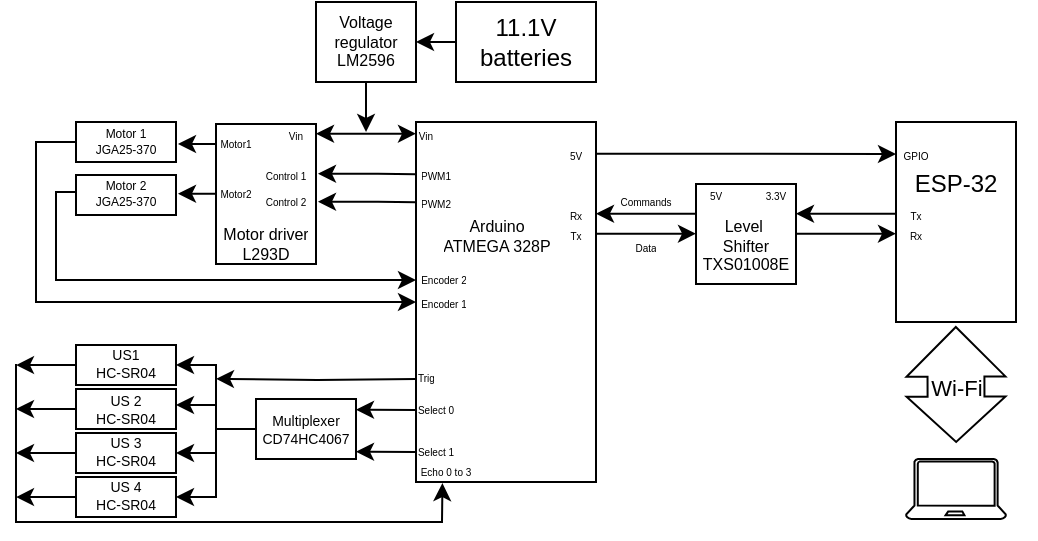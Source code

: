 <mxfile version="25.0.3">
  <diagram name="Page-1" id="ylDPdNrXPn1Qpc4dRx3r">
    <mxGraphModel dx="703" dy="401" grid="1" gridSize="10" guides="1" tooltips="1" connect="1" arrows="1" fold="1" page="1" pageScale="1" pageWidth="827" pageHeight="583" math="0" shadow="0">
      <root>
        <mxCell id="0" />
        <mxCell id="1" parent="0" />
        <mxCell id="RaDb09PuYdzInAXhq24M-2" value="" style="rounded=0;whiteSpace=wrap;html=1;labelBackgroundColor=none;" parent="1" vertex="1">
          <mxGeometry x="360" y="160" width="90" height="180" as="geometry" />
        </mxCell>
        <mxCell id="RaDb09PuYdzInAXhq24M-3" value="" style="whiteSpace=wrap;html=1;aspect=fixed;labelBackgroundColor=none;rounded=0;" parent="1" vertex="1">
          <mxGeometry x="500" y="191" width="50" height="50" as="geometry" />
        </mxCell>
        <mxCell id="RaDb09PuYdzInAXhq24M-4" value="" style="rounded=0;whiteSpace=wrap;html=1;labelBackgroundColor=none;" parent="1" vertex="1">
          <mxGeometry x="600" y="160" width="60" height="100" as="geometry" />
        </mxCell>
        <UserObject label="Rx" placeholders="1" name="Variable" id="RaDb09PuYdzInAXhq24M-6">
          <mxCell style="text;html=1;strokeColor=none;fillColor=none;align=center;verticalAlign=middle;whiteSpace=wrap;overflow=hidden;fontSize=5;labelBackgroundColor=none;rounded=0;" parent="1" vertex="1">
            <mxGeometry x="430" y="201" width="20" height="10" as="geometry" />
          </mxCell>
        </UserObject>
        <UserObject label="Tx" placeholders="1" name="Variable" id="RaDb09PuYdzInAXhq24M-7">
          <mxCell style="text;html=1;strokeColor=none;fillColor=none;align=center;verticalAlign=middle;whiteSpace=wrap;overflow=hidden;fontSize=5;labelBackgroundColor=none;rounded=0;" parent="1" vertex="1">
            <mxGeometry x="430" y="211" width="20" height="10" as="geometry" />
          </mxCell>
        </UserObject>
        <UserObject label="Rx" placeholders="1" name="Variable" id="RaDb09PuYdzInAXhq24M-9">
          <mxCell style="text;html=1;strokeColor=none;fillColor=none;align=center;verticalAlign=middle;whiteSpace=wrap;overflow=hidden;fontSize=5;labelBackgroundColor=none;rounded=0;" parent="1" vertex="1">
            <mxGeometry x="600" y="211" width="20" height="10" as="geometry" />
          </mxCell>
        </UserObject>
        <UserObject label="Tx" placeholders="1" name="Variable" id="RaDb09PuYdzInAXhq24M-10">
          <mxCell style="text;html=1;strokeColor=none;fillColor=none;align=center;verticalAlign=middle;whiteSpace=wrap;overflow=hidden;fontSize=5;labelBackgroundColor=none;rounded=0;" parent="1" vertex="1">
            <mxGeometry x="600" y="201" width="20" height="10" as="geometry" />
          </mxCell>
        </UserObject>
        <UserObject label="5V" placeholders="1" name="Variable" id="RaDb09PuYdzInAXhq24M-11">
          <mxCell style="text;html=1;strokeColor=none;fillColor=none;align=center;verticalAlign=middle;whiteSpace=wrap;overflow=hidden;fontSize=5;labelBackgroundColor=none;rounded=0;" parent="1" vertex="1">
            <mxGeometry x="500" y="191" width="20" height="10" as="geometry" />
          </mxCell>
        </UserObject>
        <UserObject label="3.3V" placeholders="1" name="Variable" id="RaDb09PuYdzInAXhq24M-12">
          <mxCell style="text;html=1;strokeColor=none;fillColor=none;align=center;verticalAlign=middle;whiteSpace=wrap;overflow=hidden;fontSize=5;labelBackgroundColor=none;rounded=0;" parent="1" vertex="1">
            <mxGeometry x="530" y="191" width="20" height="10" as="geometry" />
          </mxCell>
        </UserObject>
        <mxCell id="RaDb09PuYdzInAXhq24M-13" value="" style="endArrow=classic;html=1;rounded=0;exitX=1;exitY=0.5;exitDx=0;exitDy=0;labelBackgroundColor=none;fontColor=default;" parent="1" edge="1">
          <mxGeometry width="50" height="50" relative="1" as="geometry">
            <mxPoint x="450" y="215.82" as="sourcePoint" />
            <mxPoint x="500" y="215.82" as="targetPoint" />
            <Array as="points" />
          </mxGeometry>
        </mxCell>
        <mxCell id="RaDb09PuYdzInAXhq24M-16" value="" style="endArrow=classic;html=1;rounded=0;exitX=1;exitY=0.5;exitDx=0;exitDy=0;labelBackgroundColor=none;fontColor=default;" parent="1" edge="1">
          <mxGeometry width="50" height="50" relative="1" as="geometry">
            <mxPoint x="550" y="215.82" as="sourcePoint" />
            <mxPoint x="600" y="215.82" as="targetPoint" />
          </mxGeometry>
        </mxCell>
        <mxCell id="RaDb09PuYdzInAXhq24M-17" value="" style="endArrow=classic;html=1;rounded=0;exitX=1;exitY=0.5;exitDx=0;exitDy=0;labelBackgroundColor=none;fontColor=default;" parent="1" edge="1">
          <mxGeometry width="50" height="50" relative="1" as="geometry">
            <mxPoint x="600" y="205.82" as="sourcePoint" />
            <mxPoint x="550" y="205.82" as="targetPoint" />
          </mxGeometry>
        </mxCell>
        <mxCell id="RaDb09PuYdzInAXhq24M-18" value="" style="endArrow=classic;html=1;rounded=0;exitX=1;exitY=0.5;exitDx=0;exitDy=0;labelBackgroundColor=none;fontColor=default;" parent="1" edge="1">
          <mxGeometry width="50" height="50" relative="1" as="geometry">
            <mxPoint x="500" y="205.82" as="sourcePoint" />
            <mxPoint x="450" y="205.82" as="targetPoint" />
          </mxGeometry>
        </mxCell>
        <mxCell id="RaDb09PuYdzInAXhq24M-19" style="edgeStyle=orthogonalEdgeStyle;rounded=0;orthogonalLoop=1;jettySize=auto;html=1;exitX=0.5;exitY=1;exitDx=0;exitDy=0;labelBackgroundColor=none;fontColor=default;" parent="1" source="RaDb09PuYdzInAXhq24M-3" target="RaDb09PuYdzInAXhq24M-3" edge="1">
          <mxGeometry relative="1" as="geometry" />
        </mxCell>
        <UserObject label="ESP-32" placeholders="1" name="Variable" id="RaDb09PuYdzInAXhq24M-23">
          <mxCell style="text;html=1;strokeColor=none;fillColor=none;align=center;verticalAlign=middle;whiteSpace=wrap;overflow=hidden;labelBackgroundColor=none;rounded=0;" parent="1" vertex="1">
            <mxGeometry x="590" y="181" width="80" height="20" as="geometry" />
          </mxCell>
        </UserObject>
        <UserObject label="5V" placeholders="1" name="Variable" id="RaDb09PuYdzInAXhq24M-24">
          <mxCell style="text;html=1;strokeColor=none;fillColor=none;align=center;verticalAlign=middle;whiteSpace=wrap;overflow=hidden;fontSize=5;labelBackgroundColor=none;rounded=0;" parent="1" vertex="1">
            <mxGeometry x="430" y="171" width="20" height="10" as="geometry" />
          </mxCell>
        </UserObject>
        <UserObject label="GPIO" placeholders="1" name="Variable" id="RaDb09PuYdzInAXhq24M-25">
          <mxCell style="text;html=1;strokeColor=none;fillColor=none;align=center;verticalAlign=middle;whiteSpace=wrap;overflow=hidden;fontSize=5;labelBackgroundColor=none;rounded=0;" parent="1" vertex="1">
            <mxGeometry x="600" y="171" width="20" height="10" as="geometry" />
          </mxCell>
        </UserObject>
        <mxCell id="RaDb09PuYdzInAXhq24M-27" value="" style="endArrow=classic;html=1;rounded=0;exitX=1;exitY=0.5;exitDx=0;exitDy=0;entryX=0;entryY=0.5;entryDx=0;entryDy=0;labelBackgroundColor=none;fontColor=default;" parent="1" target="RaDb09PuYdzInAXhq24M-25" edge="1">
          <mxGeometry width="50" height="50" relative="1" as="geometry">
            <mxPoint x="450" y="175.82" as="sourcePoint" />
            <mxPoint x="500" y="175.82" as="targetPoint" />
            <Array as="points">
              <mxPoint x="480" y="175.82" />
            </Array>
          </mxGeometry>
        </mxCell>
        <mxCell id="RaDb09PuYdzInAXhq24M-30" value="" style="shape=flexArrow;endArrow=classic;startArrow=classic;html=1;rounded=0;width=28.439;startSize=7.925;endSize=7.237;labelBackgroundColor=none;fontColor=default;" parent="1" edge="1">
          <mxGeometry width="100" height="100" relative="1" as="geometry">
            <mxPoint x="629.91" y="262" as="sourcePoint" />
            <mxPoint x="630.08" y="320.5" as="targetPoint" />
          </mxGeometry>
        </mxCell>
        <mxCell id="RaDb09PuYdzInAXhq24M-31" value="Wi-Fi" style="edgeLabel;html=1;align=center;verticalAlign=middle;resizable=0;points=[];labelBackgroundColor=none;rounded=0;" parent="RaDb09PuYdzInAXhq24M-30" vertex="1" connectable="0">
          <mxGeometry x="-0.094" relative="1" as="geometry">
            <mxPoint y="4" as="offset" />
          </mxGeometry>
        </mxCell>
        <mxCell id="RaDb09PuYdzInAXhq24M-32" value="" style="verticalLabelPosition=bottom;html=1;verticalAlign=top;align=center;shape=mxgraph.azure.laptop;pointerEvents=1;labelBackgroundColor=none;rounded=0;" parent="1" vertex="1">
          <mxGeometry x="605" y="328.5" width="50" height="30" as="geometry" />
        </mxCell>
        <mxCell id="RaDb09PuYdzInAXhq24M-35" value="" style="rounded=0;whiteSpace=wrap;html=1;labelBackgroundColor=none;" parent="1" vertex="1">
          <mxGeometry x="260" y="161" width="50" height="70" as="geometry" />
        </mxCell>
        <mxCell id="RaDb09PuYdzInAXhq24M-38" value="" style="endArrow=classic;startArrow=classic;html=1;rounded=0;labelBackgroundColor=none;fontColor=default;" parent="1" edge="1">
          <mxGeometry width="50" height="50" relative="1" as="geometry">
            <mxPoint x="360" y="165.85" as="sourcePoint" />
            <mxPoint x="310" y="165.85" as="targetPoint" />
          </mxGeometry>
        </mxCell>
        <UserObject label="Vin" placeholders="1" name="Variable" id="RaDb09PuYdzInAXhq24M-39">
          <mxCell style="text;html=1;strokeColor=none;fillColor=none;align=center;verticalAlign=middle;whiteSpace=wrap;overflow=hidden;fontSize=5;labelBackgroundColor=none;rounded=0;" parent="1" vertex="1">
            <mxGeometry x="355" y="161" width="20" height="10" as="geometry" />
          </mxCell>
        </UserObject>
        <UserObject label="Vin" placeholders="1" name="Variable" id="RaDb09PuYdzInAXhq24M-40">
          <mxCell style="text;html=1;strokeColor=none;fillColor=none;align=center;verticalAlign=middle;whiteSpace=wrap;overflow=hidden;fontSize=5;labelBackgroundColor=none;rounded=0;" parent="1" vertex="1">
            <mxGeometry x="290" y="161" width="20" height="10" as="geometry" />
          </mxCell>
        </UserObject>
        <mxCell id="RaDb09PuYdzInAXhq24M-41" value="" style="endArrow=classic;html=1;rounded=0;exitX=-0.011;exitY=0.118;exitDx=0;exitDy=0;exitPerimeter=0;labelBackgroundColor=none;fontColor=default;" parent="1" edge="1">
          <mxGeometry width="50" height="50" relative="1" as="geometry">
            <mxPoint x="360" y="186.09" as="sourcePoint" />
            <mxPoint x="310.99" y="185.85" as="targetPoint" />
            <Array as="points">
              <mxPoint x="340.99" y="185.85" />
            </Array>
          </mxGeometry>
        </mxCell>
        <UserObject label="PWM1" placeholders="1" name="Variable" id="RaDb09PuYdzInAXhq24M-42">
          <mxCell style="text;html=1;strokeColor=none;fillColor=none;align=center;verticalAlign=middle;whiteSpace=wrap;overflow=hidden;fontSize=5;labelBackgroundColor=none;rounded=0;" parent="1" vertex="1">
            <mxGeometry x="360" y="181" width="20" height="10" as="geometry" />
          </mxCell>
        </UserObject>
        <UserObject label="Control 1" placeholders="1" name="Variable" id="RaDb09PuYdzInAXhq24M-43">
          <mxCell style="text;html=1;strokeColor=none;fillColor=none;align=center;verticalAlign=middle;whiteSpace=wrap;overflow=hidden;fontSize=5;labelBackgroundColor=none;rounded=0;" parent="1" vertex="1">
            <mxGeometry x="280" y="181" width="30" height="10" as="geometry" />
          </mxCell>
        </UserObject>
        <mxCell id="RaDb09PuYdzInAXhq24M-44" value="" style="endArrow=classic;html=1;rounded=0;exitX=-0.011;exitY=0.118;exitDx=0;exitDy=0;exitPerimeter=0;labelBackgroundColor=none;fontColor=default;" parent="1" edge="1">
          <mxGeometry width="50" height="50" relative="1" as="geometry">
            <mxPoint x="360" y="200.09" as="sourcePoint" />
            <mxPoint x="310.99" y="199.85" as="targetPoint" />
            <Array as="points">
              <mxPoint x="340.99" y="199.85" />
            </Array>
          </mxGeometry>
        </mxCell>
        <UserObject label="PWM2" placeholders="1" name="Variable" id="RaDb09PuYdzInAXhq24M-45">
          <mxCell style="text;html=1;strokeColor=none;fillColor=none;align=center;verticalAlign=middle;whiteSpace=wrap;overflow=hidden;fontSize=5;labelBackgroundColor=none;rounded=0;" parent="1" vertex="1">
            <mxGeometry x="360" y="195" width="20" height="10" as="geometry" />
          </mxCell>
        </UserObject>
        <UserObject label="Motor2" placeholders="1" name="Variable" id="RaDb09PuYdzInAXhq24M-46">
          <mxCell style="text;html=1;strokeColor=none;fillColor=none;align=center;verticalAlign=middle;whiteSpace=wrap;overflow=hidden;fontSize=5;labelBackgroundColor=none;rounded=0;" parent="1" vertex="1">
            <mxGeometry x="260" y="190" width="20" height="10" as="geometry" />
          </mxCell>
        </UserObject>
        <UserObject label="Motor driver&lt;br&gt;L293D" placeholders="1" name="Variable" id="RaDb09PuYdzInAXhq24M-47">
          <mxCell style="text;strokeColor=none;fillColor=none;align=center;verticalAlign=middle;overflow=hidden;spacing=0;whiteSpace=wrap;html=1;horizontal=1;spacingTop=0;fontSize=8;labelBackgroundColor=none;rounded=0;" parent="1" vertex="1">
            <mxGeometry x="260" y="203.5" width="50" height="34" as="geometry" />
          </mxCell>
        </UserObject>
        <mxCell id="-5jercmlGQS8pLjLwWJE-4" style="edgeStyle=orthogonalEdgeStyle;rounded=0;orthogonalLoop=1;jettySize=auto;html=1;exitX=0;exitY=0.5;exitDx=0;exitDy=0;entryX=0;entryY=0.5;entryDx=0;entryDy=0;labelBackgroundColor=none;fontColor=default;" parent="1" source="RaDb09PuYdzInAXhq24M-49" target="RaDb09PuYdzInAXhq24M-118" edge="1">
          <mxGeometry relative="1" as="geometry">
            <mxPoint x="160" y="250" as="targetPoint" />
            <Array as="points">
              <mxPoint x="170" y="170" />
              <mxPoint x="170" y="250" />
            </Array>
          </mxGeometry>
        </mxCell>
        <mxCell id="RaDb09PuYdzInAXhq24M-49" value="" style="rounded=0;whiteSpace=wrap;html=1;labelBackgroundColor=none;" parent="1" vertex="1">
          <mxGeometry x="190" y="160" width="50" height="20" as="geometry" />
        </mxCell>
        <mxCell id="RaDb09PuYdzInAXhq24M-50" value="" style="rounded=0;whiteSpace=wrap;html=1;labelBackgroundColor=none;" parent="1" vertex="1">
          <mxGeometry x="190" y="186.5" width="50" height="20" as="geometry" />
        </mxCell>
        <UserObject label="Motor1" placeholders="1" name="Variable" id="RaDb09PuYdzInAXhq24M-51">
          <mxCell style="text;html=1;strokeColor=none;fillColor=none;align=center;verticalAlign=middle;whiteSpace=wrap;overflow=hidden;fontSize=5;labelBackgroundColor=none;rounded=0;" parent="1" vertex="1">
            <mxGeometry x="260" y="165" width="20" height="10" as="geometry" />
          </mxCell>
        </UserObject>
        <UserObject label="Control&amp;nbsp;&lt;span style=&quot;background-color: initial;&quot;&gt;2&lt;/span&gt;" placeholders="1" name="Variable" id="RaDb09PuYdzInAXhq24M-53">
          <mxCell style="text;html=1;strokeColor=none;fillColor=none;align=center;verticalAlign=middle;whiteSpace=wrap;overflow=hidden;fontSize=5;labelBackgroundColor=none;rounded=0;" parent="1" vertex="1">
            <mxGeometry x="280" y="194" width="30" height="10" as="geometry" />
          </mxCell>
        </UserObject>
        <mxCell id="RaDb09PuYdzInAXhq24M-54" value="" style="endArrow=classic;html=1;rounded=0;labelBackgroundColor=none;fontColor=default;" parent="1" edge="1">
          <mxGeometry width="50" height="50" relative="1" as="geometry">
            <mxPoint x="260" y="171" as="sourcePoint" />
            <mxPoint x="240.99" y="171" as="targetPoint" />
            <Array as="points" />
          </mxGeometry>
        </mxCell>
        <mxCell id="RaDb09PuYdzInAXhq24M-55" value="" style="endArrow=classic;html=1;rounded=0;labelBackgroundColor=none;fontColor=default;" parent="1" edge="1">
          <mxGeometry width="50" height="50" relative="1" as="geometry">
            <mxPoint x="260" y="195.88" as="sourcePoint" />
            <mxPoint x="240.99" y="195.88" as="targetPoint" />
            <Array as="points" />
          </mxGeometry>
        </mxCell>
        <UserObject label="&lt;font style=&quot;font-size: 6px;&quot;&gt;Motor 1&lt;br style=&quot;font-size: 6px;&quot;&gt;JGA25-370&lt;/font&gt;" placeholders="1" name="Variable" id="RaDb09PuYdzInAXhq24M-57">
          <mxCell style="text;strokeColor=none;fillColor=none;align=center;verticalAlign=middle;overflow=hidden;spacing=0;whiteSpace=wrap;html=1;horizontal=1;spacingTop=0;fontSize=6;labelBackgroundColor=none;rounded=0;" parent="1" vertex="1">
            <mxGeometry x="195" y="155.5" width="40" height="29" as="geometry" />
          </mxCell>
        </UserObject>
        <mxCell id="RaDb09PuYdzInAXhq24M-76" style="edgeStyle=orthogonalEdgeStyle;rounded=0;orthogonalLoop=1;jettySize=auto;html=1;exitX=0;exitY=0.5;exitDx=0;exitDy=0;labelBackgroundColor=none;fontColor=default;" parent="1" source="RaDb09PuYdzInAXhq24M-59" edge="1">
          <mxGeometry relative="1" as="geometry">
            <mxPoint x="160" y="281.512" as="targetPoint" />
          </mxGeometry>
        </mxCell>
        <mxCell id="RaDb09PuYdzInAXhq24M-59" value="" style="rounded=0;whiteSpace=wrap;html=1;labelBackgroundColor=none;" parent="1" vertex="1">
          <mxGeometry x="190" y="271.5" width="50" height="20" as="geometry" />
        </mxCell>
        <mxCell id="RaDb09PuYdzInAXhq24M-77" style="edgeStyle=orthogonalEdgeStyle;rounded=0;orthogonalLoop=1;jettySize=auto;html=1;exitX=0;exitY=0.5;exitDx=0;exitDy=0;labelBackgroundColor=none;fontColor=default;" parent="1" source="RaDb09PuYdzInAXhq24M-60" edge="1">
          <mxGeometry relative="1" as="geometry">
            <mxPoint x="160" y="303.44" as="targetPoint" />
          </mxGeometry>
        </mxCell>
        <mxCell id="RaDb09PuYdzInAXhq24M-60" value="" style="rounded=0;whiteSpace=wrap;html=1;labelBackgroundColor=none;" parent="1" vertex="1">
          <mxGeometry x="190" y="293.5" width="50" height="20" as="geometry" />
        </mxCell>
        <mxCell id="RaDb09PuYdzInAXhq24M-78" style="edgeStyle=orthogonalEdgeStyle;rounded=0;orthogonalLoop=1;jettySize=auto;html=1;exitX=0;exitY=0.5;exitDx=0;exitDy=0;labelBackgroundColor=none;fontColor=default;" parent="1" source="RaDb09PuYdzInAXhq24M-61" edge="1">
          <mxGeometry relative="1" as="geometry">
            <mxPoint x="160" y="325.608" as="targetPoint" />
          </mxGeometry>
        </mxCell>
        <mxCell id="RaDb09PuYdzInAXhq24M-61" value="" style="rounded=0;whiteSpace=wrap;html=1;labelBackgroundColor=none;" parent="1" vertex="1">
          <mxGeometry x="190" y="315.5" width="50" height="20" as="geometry" />
        </mxCell>
        <mxCell id="RaDb09PuYdzInAXhq24M-79" style="edgeStyle=orthogonalEdgeStyle;rounded=0;orthogonalLoop=1;jettySize=auto;html=1;exitX=0;exitY=0.5;exitDx=0;exitDy=0;labelBackgroundColor=none;fontColor=default;" parent="1" source="RaDb09PuYdzInAXhq24M-62" edge="1">
          <mxGeometry relative="1" as="geometry">
            <mxPoint x="160" y="347.536" as="targetPoint" />
          </mxGeometry>
        </mxCell>
        <mxCell id="RaDb09PuYdzInAXhq24M-62" value="" style="rounded=0;whiteSpace=wrap;html=1;labelBackgroundColor=none;" parent="1" vertex="1">
          <mxGeometry x="190" y="337.5" width="50" height="20" as="geometry" />
        </mxCell>
        <mxCell id="RaDb09PuYdzInAXhq24M-65" style="edgeStyle=orthogonalEdgeStyle;rounded=0;orthogonalLoop=1;jettySize=auto;html=1;exitX=0;exitY=0.5;exitDx=0;exitDy=0;entryX=1;entryY=0.5;entryDx=0;entryDy=0;labelBackgroundColor=none;fontColor=default;" parent="1" source="RaDb09PuYdzInAXhq24M-63" target="RaDb09PuYdzInAXhq24M-59" edge="1">
          <mxGeometry relative="1" as="geometry" />
        </mxCell>
        <mxCell id="RaDb09PuYdzInAXhq24M-68" style="edgeStyle=orthogonalEdgeStyle;rounded=0;orthogonalLoop=1;jettySize=auto;html=1;exitX=0;exitY=0.5;exitDx=0;exitDy=0;entryX=1;entryY=0.5;entryDx=0;entryDy=0;labelBackgroundColor=none;fontColor=default;" parent="1" source="RaDb09PuYdzInAXhq24M-63" target="RaDb09PuYdzInAXhq24M-61" edge="1">
          <mxGeometry relative="1" as="geometry" />
        </mxCell>
        <mxCell id="RaDb09PuYdzInAXhq24M-69" style="edgeStyle=orthogonalEdgeStyle;rounded=0;orthogonalLoop=1;jettySize=auto;html=1;exitX=0;exitY=0.5;exitDx=0;exitDy=0;entryX=1;entryY=0.5;entryDx=0;entryDy=0;labelBackgroundColor=none;fontColor=default;" parent="1" source="RaDb09PuYdzInAXhq24M-63" target="RaDb09PuYdzInAXhq24M-62" edge="1">
          <mxGeometry relative="1" as="geometry" />
        </mxCell>
        <mxCell id="RaDb09PuYdzInAXhq24M-63" value="&lt;font style=&quot;font-size: 7px;&quot;&gt;Multiplexer&lt;br style=&quot;font-size: 7px;&quot;&gt;CD74HC4067&lt;/font&gt;" style="rounded=0;whiteSpace=wrap;html=1;fontSize=7;labelBackgroundColor=none;" parent="1" vertex="1">
          <mxGeometry x="280" y="298.5" width="50" height="30" as="geometry" />
        </mxCell>
        <mxCell id="RaDb09PuYdzInAXhq24M-66" style="edgeStyle=orthogonalEdgeStyle;rounded=0;orthogonalLoop=1;jettySize=auto;html=1;exitX=0;exitY=0.5;exitDx=0;exitDy=0;entryX=1;entryY=0.4;entryDx=0;entryDy=0;entryPerimeter=0;labelBackgroundColor=none;fontColor=default;" parent="1" source="RaDb09PuYdzInAXhq24M-63" target="RaDb09PuYdzInAXhq24M-60" edge="1">
          <mxGeometry relative="1" as="geometry" />
        </mxCell>
        <UserObject label="US1&lt;br&gt;HC-SR04" placeholders="1" name="Variable" id="RaDb09PuYdzInAXhq24M-70">
          <mxCell style="text;strokeColor=none;fillColor=none;align=center;verticalAlign=middle;overflow=hidden;spacing=0;whiteSpace=wrap;html=1;horizontal=1;spacingTop=0;fontSize=7;labelBackgroundColor=none;rounded=0;" parent="1" vertex="1">
            <mxGeometry x="195" y="271.5" width="40" height="19" as="geometry" />
          </mxCell>
        </UserObject>
        <UserObject label="US 2&lt;br&gt;HC-SR04" placeholders="1" name="Variable" id="RaDb09PuYdzInAXhq24M-71">
          <mxCell style="text;strokeColor=none;fillColor=none;align=center;verticalAlign=middle;overflow=hidden;spacing=0;whiteSpace=wrap;html=1;horizontal=1;spacingTop=0;fontSize=7;labelBackgroundColor=none;rounded=0;" parent="1" vertex="1">
            <mxGeometry x="195" y="294.5" width="40" height="19" as="geometry" />
          </mxCell>
        </UserObject>
        <UserObject label="US 3&lt;br&gt;HC-SR04" placeholders="1" name="Variable" id="RaDb09PuYdzInAXhq24M-72">
          <mxCell style="text;strokeColor=none;fillColor=none;align=center;verticalAlign=middle;overflow=hidden;spacing=0;whiteSpace=wrap;html=1;horizontal=1;spacingTop=0;fontSize=7;labelBackgroundColor=none;rounded=0;" parent="1" vertex="1">
            <mxGeometry x="195" y="315.5" width="40" height="19" as="geometry" />
          </mxCell>
        </UserObject>
        <UserObject label="US 4&lt;div&gt;HC-SR04&lt;/div&gt;" placeholders="1" name="Variable" id="RaDb09PuYdzInAXhq24M-73">
          <mxCell style="text;strokeColor=none;fillColor=none;align=center;verticalAlign=middle;overflow=hidden;spacing=0;whiteSpace=wrap;html=1;horizontal=1;spacingTop=0;fontSize=7;labelBackgroundColor=none;rounded=0;" parent="1" vertex="1">
            <mxGeometry x="195" y="337.5" width="40" height="19" as="geometry" />
          </mxCell>
        </UserObject>
        <mxCell id="RaDb09PuYdzInAXhq24M-75" value="" style="endArrow=classic;html=1;rounded=0;entryX=0.147;entryY=1.003;entryDx=0;entryDy=0;entryPerimeter=0;endSize=6;labelBackgroundColor=none;fontColor=default;" parent="1" target="RaDb09PuYdzInAXhq24M-2" edge="1">
          <mxGeometry width="50" height="50" relative="1" as="geometry">
            <mxPoint x="160" y="281" as="sourcePoint" />
            <mxPoint x="380" y="349" as="targetPoint" />
            <Array as="points">
              <mxPoint x="160" y="360" />
              <mxPoint x="373" y="360" />
            </Array>
          </mxGeometry>
        </mxCell>
        <mxCell id="RaDb09PuYdzInAXhq24M-80" style="edgeStyle=orthogonalEdgeStyle;rounded=0;orthogonalLoop=1;jettySize=auto;html=1;exitX=0;exitY=0.5;exitDx=0;exitDy=0;labelBackgroundColor=none;fontColor=default;" parent="1" edge="1">
          <mxGeometry relative="1" as="geometry">
            <mxPoint x="330" y="303.88" as="targetPoint" />
            <mxPoint x="360" y="303.94" as="sourcePoint" />
          </mxGeometry>
        </mxCell>
        <mxCell id="RaDb09PuYdzInAXhq24M-81" style="edgeStyle=orthogonalEdgeStyle;rounded=0;orthogonalLoop=1;jettySize=auto;html=1;exitX=0;exitY=0.5;exitDx=0;exitDy=0;labelBackgroundColor=none;fontColor=default;" parent="1" edge="1">
          <mxGeometry relative="1" as="geometry">
            <mxPoint x="330" y="324.88" as="targetPoint" />
            <mxPoint x="360" y="324.94" as="sourcePoint" />
          </mxGeometry>
        </mxCell>
        <UserObject label="Select 0" placeholders="1" name="Variable" id="RaDb09PuYdzInAXhq24M-82">
          <mxCell style="text;html=1;strokeColor=none;fillColor=none;align=center;verticalAlign=middle;whiteSpace=wrap;overflow=hidden;fontSize=5;labelBackgroundColor=none;rounded=0;" parent="1" vertex="1">
            <mxGeometry x="355" y="298" width="30" height="10" as="geometry" />
          </mxCell>
        </UserObject>
        <UserObject label="Select 1" placeholders="1" name="Variable" id="RaDb09PuYdzInAXhq24M-83">
          <mxCell style="text;html=1;strokeColor=none;fillColor=none;align=center;verticalAlign=middle;whiteSpace=wrap;overflow=hidden;fontSize=5;labelBackgroundColor=none;rounded=0;" parent="1" vertex="1">
            <mxGeometry x="355" y="319" width="30" height="10" as="geometry" />
          </mxCell>
        </UserObject>
        <UserObject label="Echo 0 to 3" placeholders="1" name="Variable" id="RaDb09PuYdzInAXhq24M-84">
          <mxCell style="text;html=1;strokeColor=none;fillColor=none;align=center;verticalAlign=middle;whiteSpace=wrap;overflow=hidden;fontSize=5;labelBackgroundColor=none;rounded=0;" parent="1" vertex="1">
            <mxGeometry x="360" y="328.5" width="30" height="10" as="geometry" />
          </mxCell>
        </UserObject>
        <mxCell id="RaDb09PuYdzInAXhq24M-109" style="edgeStyle=orthogonalEdgeStyle;rounded=0;orthogonalLoop=1;jettySize=auto;html=1;exitX=0;exitY=0.5;exitDx=0;exitDy=0;entryX=1;entryY=0.5;entryDx=0;entryDy=0;labelBackgroundColor=none;fontColor=default;" parent="1" source="RaDb09PuYdzInAXhq24M-106" target="RaDb09PuYdzInAXhq24M-107" edge="1">
          <mxGeometry relative="1" as="geometry" />
        </mxCell>
        <mxCell id="RaDb09PuYdzInAXhq24M-106" value="11.1V batteries" style="rounded=0;whiteSpace=wrap;html=1;labelBackgroundColor=none;" parent="1" vertex="1">
          <mxGeometry x="380" y="100" width="70" height="40" as="geometry" />
        </mxCell>
        <mxCell id="RaDb09PuYdzInAXhq24M-113" style="edgeStyle=orthogonalEdgeStyle;rounded=0;orthogonalLoop=1;jettySize=auto;html=1;exitX=0.5;exitY=1;exitDx=0;exitDy=0;labelBackgroundColor=none;fontColor=default;" parent="1" source="RaDb09PuYdzInAXhq24M-107" edge="1">
          <mxGeometry relative="1" as="geometry">
            <mxPoint x="335.016" y="165" as="targetPoint" />
          </mxGeometry>
        </mxCell>
        <mxCell id="RaDb09PuYdzInAXhq24M-107" value="&lt;font style=&quot;font-size: 8px;&quot;&gt;Voltage&lt;br style=&quot;font-size: 8px;&quot;&gt;regulator&lt;br&gt;LM2596&lt;/font&gt;" style="rounded=0;whiteSpace=wrap;html=1;fontSize=8;labelBackgroundColor=none;" parent="1" vertex="1">
          <mxGeometry x="310" y="100" width="50" height="40" as="geometry" />
        </mxCell>
        <mxCell id="RaDb09PuYdzInAXhq24M-114" value="" style="endArrow=classic;html=1;rounded=0;entryX=0;entryY=0.5;entryDx=0;entryDy=0;exitX=0;exitY=0.5;exitDx=0;exitDy=0;labelBackgroundColor=none;fontColor=default;" parent="1" edge="1">
          <mxGeometry width="50" height="50" relative="1" as="geometry">
            <mxPoint x="190" y="195" as="sourcePoint" />
            <mxPoint x="360" y="239.0" as="targetPoint" />
            <Array as="points">
              <mxPoint x="180" y="195" />
              <mxPoint x="180" y="239" />
              <mxPoint x="340" y="239" />
            </Array>
          </mxGeometry>
        </mxCell>
        <UserObject label="&lt;font style=&quot;font-size: 8px;&quot;&gt;Arduino&lt;/font&gt;&lt;div style=&quot;font-size: 8px;&quot;&gt;&lt;font style=&quot;font-size: 8px;&quot;&gt;ATMEGA 328P&lt;/font&gt;&lt;/div&gt;&lt;div style=&quot;font-size: 8px;&quot;&gt;&lt;br style=&quot;font-size: 8px;&quot;&gt;&lt;/div&gt;" placeholders="1" name="Variable" id="RaDb09PuYdzInAXhq24M-117">
          <mxCell style="text;strokeColor=none;fillColor=none;align=center;verticalAlign=middle;overflow=hidden;spacing=0;whiteSpace=wrap;html=1;horizontal=1;spacingTop=0;fontSize=8;labelBackgroundColor=none;rounded=0;" parent="1" vertex="1">
            <mxGeometry x="357.5" y="206.5" width="85" height="31" as="geometry" />
          </mxCell>
        </UserObject>
        <UserObject label="Encoder 1" placeholders="1" name="Variable" id="RaDb09PuYdzInAXhq24M-118">
          <mxCell style="text;html=1;strokeColor=none;fillColor=none;align=center;verticalAlign=middle;whiteSpace=wrap;overflow=hidden;fontSize=5;labelBackgroundColor=none;rounded=0;" parent="1" vertex="1">
            <mxGeometry x="360" y="245" width="27.5" height="10" as="geometry" />
          </mxCell>
        </UserObject>
        <UserObject label="Data" placeholders="1" name="Variable" id="j04gYKq03ERtU7u-vYHW-2">
          <mxCell style="text;html=1;strokeColor=none;fillColor=none;align=center;verticalAlign=middle;whiteSpace=wrap;overflow=hidden;fontSize=5;labelBackgroundColor=none;rounded=0;" parent="1" vertex="1">
            <mxGeometry x="460" y="217" width="30" height="10" as="geometry" />
          </mxCell>
        </UserObject>
        <UserObject label="Commands" placeholders="1" name="Variable" id="j04gYKq03ERtU7u-vYHW-3">
          <mxCell style="text;html=1;strokeColor=none;fillColor=none;align=center;verticalAlign=middle;whiteSpace=wrap;overflow=hidden;fontSize=5;labelBackgroundColor=none;rounded=0;" parent="1" vertex="1">
            <mxGeometry x="460" y="194" width="30" height="10" as="geometry" />
          </mxCell>
        </UserObject>
        <UserObject label="Encoder 2" placeholders="1" name="Variable" id="j04gYKq03ERtU7u-vYHW-4">
          <mxCell style="text;html=1;strokeColor=none;fillColor=none;align=center;verticalAlign=middle;whiteSpace=wrap;overflow=hidden;fontSize=5;labelBackgroundColor=none;rounded=0;" parent="1" vertex="1">
            <mxGeometry x="360" y="233" width="27.5" height="10" as="geometry" />
          </mxCell>
        </UserObject>
        <mxCell id="L-HagWKo3SPO7yWEXJEC-6" style="edgeStyle=orthogonalEdgeStyle;rounded=0;orthogonalLoop=1;jettySize=auto;html=1;exitX=0;exitY=0.5;exitDx=0;exitDy=0;labelBackgroundColor=none;fontColor=default;" parent="1" edge="1">
          <mxGeometry relative="1" as="geometry">
            <mxPoint x="260" y="288.432" as="targetPoint" />
            <mxPoint x="360" y="288.5" as="sourcePoint" />
          </mxGeometry>
        </mxCell>
        <UserObject label="Trig" placeholders="1" name="Variable" id="L-HagWKo3SPO7yWEXJEC-5">
          <mxCell style="text;html=1;strokeColor=none;fillColor=none;align=center;verticalAlign=middle;whiteSpace=wrap;overflow=hidden;fontSize=5;labelBackgroundColor=none;rounded=0;" parent="1" vertex="1">
            <mxGeometry x="360" y="281.5" width="10" height="10" as="geometry" />
          </mxCell>
        </UserObject>
        <UserObject label="&lt;div style=&quot;font-size: 8px;&quot;&gt;Level&amp;nbsp;&lt;br&gt;Shifter&lt;br&gt;TXS01008E&lt;/div&gt;" placeholders="1" name="Variable" id="-5jercmlGQS8pLjLwWJE-1">
          <mxCell style="text;strokeColor=none;fillColor=none;align=center;verticalAlign=middle;overflow=hidden;spacing=0;whiteSpace=wrap;html=1;horizontal=1;spacingTop=0;fontSize=8;labelBackgroundColor=none;rounded=0;" parent="1" vertex="1">
            <mxGeometry x="503.13" y="206.5" width="43.75" height="31" as="geometry" />
          </mxCell>
        </UserObject>
        <UserObject label="&lt;font style=&quot;font-size: 6px;&quot;&gt;Motor 2&lt;br style=&quot;font-size: 6px;&quot;&gt;JGA25-370&lt;/font&gt;" placeholders="1" name="Variable" id="-5jercmlGQS8pLjLwWJE-3">
          <mxCell style="text;strokeColor=none;fillColor=none;align=center;verticalAlign=middle;overflow=hidden;spacing=0;whiteSpace=wrap;html=1;horizontal=1;spacingTop=0;fontSize=6;labelBackgroundColor=none;rounded=0;" parent="1" vertex="1">
            <mxGeometry x="195" y="181.5" width="40" height="29" as="geometry" />
          </mxCell>
        </UserObject>
      </root>
    </mxGraphModel>
  </diagram>
</mxfile>

